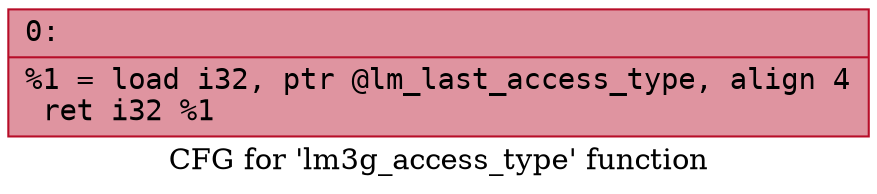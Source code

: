 digraph "CFG for 'lm3g_access_type' function" {
	label="CFG for 'lm3g_access_type' function";

	Node0x60000253a030 [shape=record,color="#b70d28ff", style=filled, fillcolor="#b70d2870" fontname="Courier",label="{0:\l|  %1 = load i32, ptr @lm_last_access_type, align 4\l  ret i32 %1\l}"];
}
